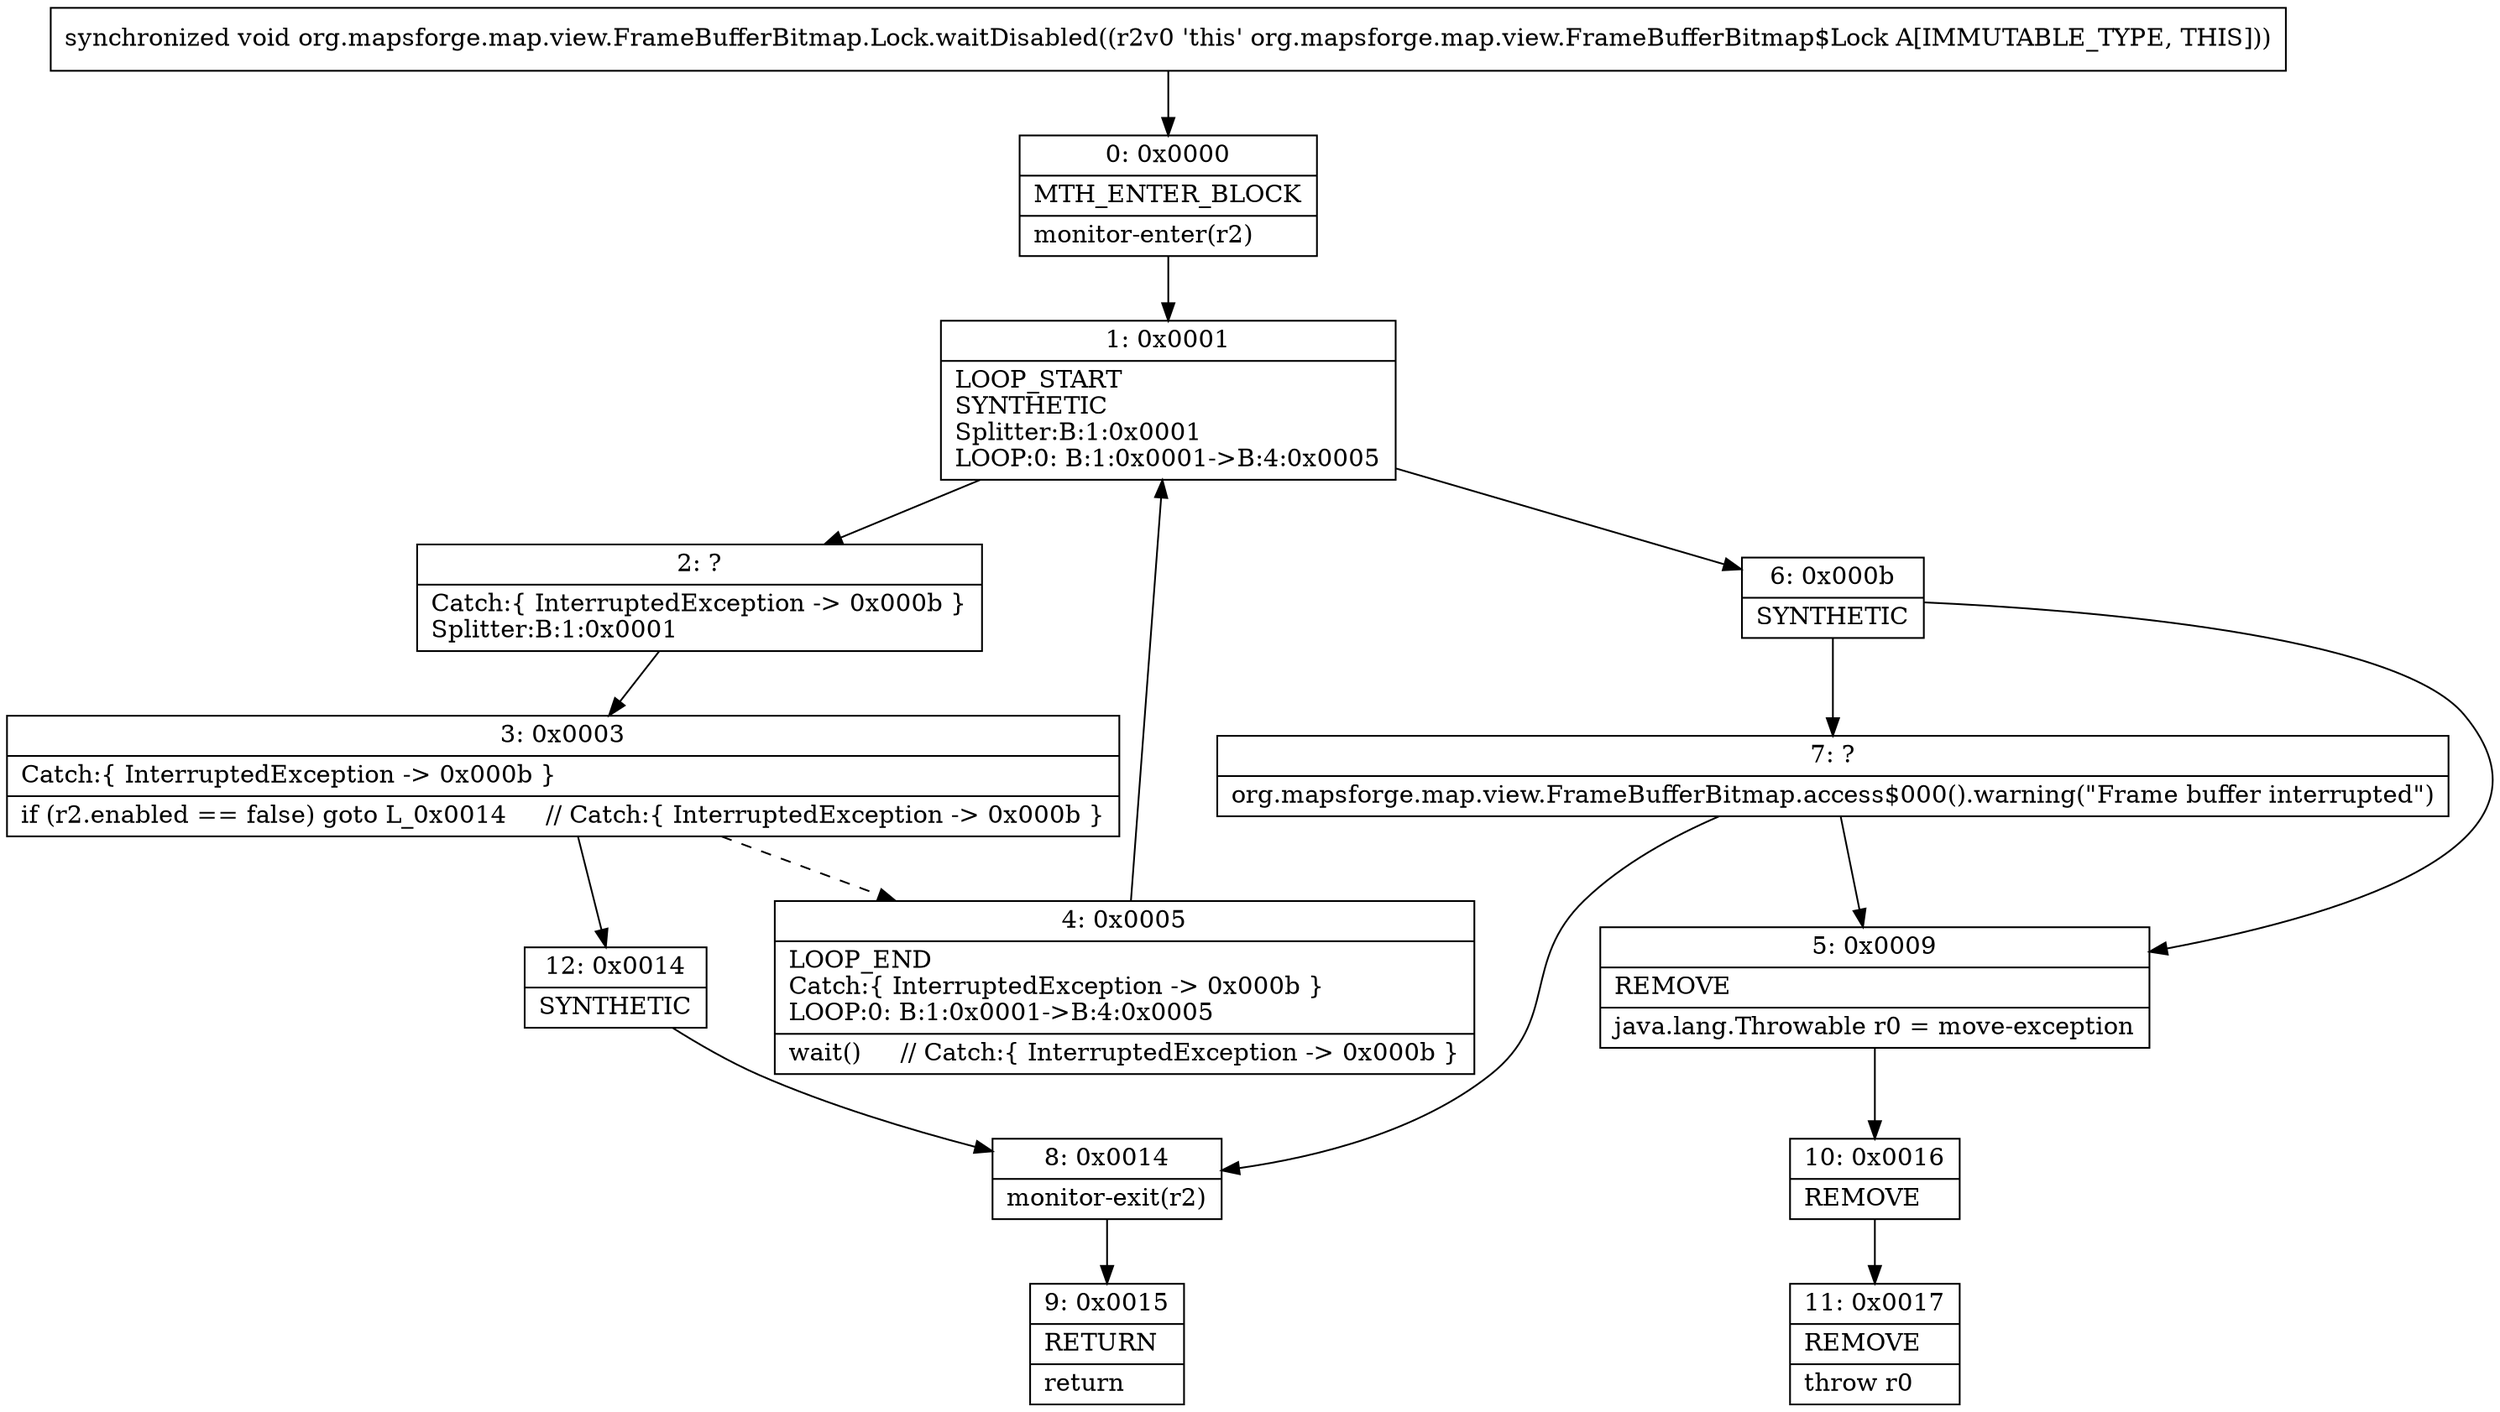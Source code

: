 digraph "CFG fororg.mapsforge.map.view.FrameBufferBitmap.Lock.waitDisabled()V" {
Node_0 [shape=record,label="{0\:\ 0x0000|MTH_ENTER_BLOCK\l|monitor\-enter(r2)\l}"];
Node_1 [shape=record,label="{1\:\ 0x0001|LOOP_START\lSYNTHETIC\lSplitter:B:1:0x0001\lLOOP:0: B:1:0x0001\-\>B:4:0x0005\l}"];
Node_2 [shape=record,label="{2\:\ ?|Catch:\{ InterruptedException \-\> 0x000b \}\lSplitter:B:1:0x0001\l}"];
Node_3 [shape=record,label="{3\:\ 0x0003|Catch:\{ InterruptedException \-\> 0x000b \}\l|if (r2.enabled == false) goto L_0x0014     \/\/ Catch:\{ InterruptedException \-\> 0x000b \}\l}"];
Node_4 [shape=record,label="{4\:\ 0x0005|LOOP_END\lCatch:\{ InterruptedException \-\> 0x000b \}\lLOOP:0: B:1:0x0001\-\>B:4:0x0005\l|wait()     \/\/ Catch:\{ InterruptedException \-\> 0x000b \}\l}"];
Node_5 [shape=record,label="{5\:\ 0x0009|REMOVE\l|java.lang.Throwable r0 = move\-exception\l}"];
Node_6 [shape=record,label="{6\:\ 0x000b|SYNTHETIC\l}"];
Node_7 [shape=record,label="{7\:\ ?|org.mapsforge.map.view.FrameBufferBitmap.access$000().warning(\"Frame buffer interrupted\")\l}"];
Node_8 [shape=record,label="{8\:\ 0x0014|monitor\-exit(r2)\l}"];
Node_9 [shape=record,label="{9\:\ 0x0015|RETURN\l|return\l}"];
Node_10 [shape=record,label="{10\:\ 0x0016|REMOVE\l}"];
Node_11 [shape=record,label="{11\:\ 0x0017|REMOVE\l|throw r0\l}"];
Node_12 [shape=record,label="{12\:\ 0x0014|SYNTHETIC\l}"];
MethodNode[shape=record,label="{synchronized void org.mapsforge.map.view.FrameBufferBitmap.Lock.waitDisabled((r2v0 'this' org.mapsforge.map.view.FrameBufferBitmap$Lock A[IMMUTABLE_TYPE, THIS])) }"];
MethodNode -> Node_0;
Node_0 -> Node_1;
Node_1 -> Node_2;
Node_1 -> Node_6;
Node_2 -> Node_3;
Node_3 -> Node_4[style=dashed];
Node_3 -> Node_12;
Node_4 -> Node_1;
Node_5 -> Node_10;
Node_6 -> Node_7;
Node_6 -> Node_5;
Node_7 -> Node_8;
Node_7 -> Node_5;
Node_8 -> Node_9;
Node_10 -> Node_11;
Node_12 -> Node_8;
}

